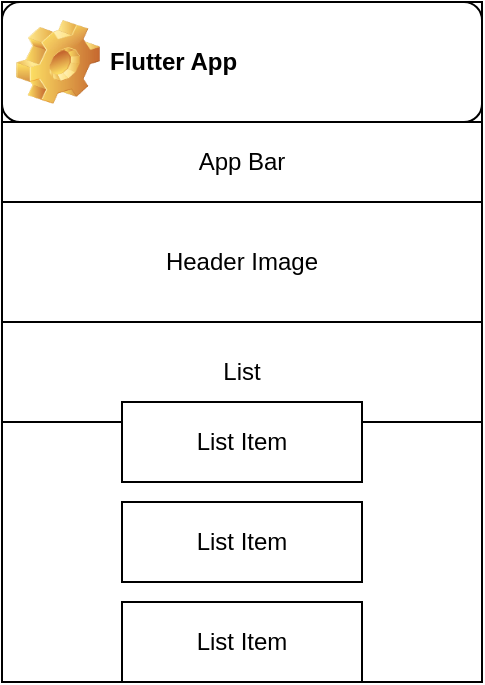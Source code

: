 <mxfile version="15.5.2" type="device"><diagram id="EcipYKlXEQm4yd_UHS8l" name="Page-1"><mxGraphModel dx="868" dy="520" grid="1" gridSize="10" guides="1" tooltips="1" connect="1" arrows="1" fold="1" page="1" pageScale="1" pageWidth="827" pageHeight="1169" math="0" shadow="0"><root><mxCell id="0"/><mxCell id="1" parent="0"/><mxCell id="OfvrIdo8wieDYl37tFCD-1" value="" style="rounded=0;whiteSpace=wrap;html=1;" vertex="1" parent="1"><mxGeometry x="250" y="50" width="240" height="340" as="geometry"/></mxCell><mxCell id="OfvrIdo8wieDYl37tFCD-2" value="Flutter App" style="label;whiteSpace=wrap;html=1;image=img/clipart/Gear_128x128.png" vertex="1" parent="1"><mxGeometry x="250" y="50" width="240" height="60" as="geometry"/></mxCell><mxCell id="OfvrIdo8wieDYl37tFCD-3" value="App Bar" style="rounded=0;whiteSpace=wrap;html=1;" vertex="1" parent="1"><mxGeometry x="250" y="110" width="240" height="40" as="geometry"/></mxCell><mxCell id="OfvrIdo8wieDYl37tFCD-4" value="Header Image" style="rounded=0;whiteSpace=wrap;html=1;" vertex="1" parent="1"><mxGeometry x="250" y="150" width="240" height="60" as="geometry"/></mxCell><mxCell id="OfvrIdo8wieDYl37tFCD-5" value="List" style="rounded=0;whiteSpace=wrap;html=1;" vertex="1" parent="1"><mxGeometry x="250" y="210" width="240" height="50" as="geometry"/></mxCell><mxCell id="OfvrIdo8wieDYl37tFCD-8" value="List Item" style="rounded=0;whiteSpace=wrap;html=1;" vertex="1" parent="1"><mxGeometry x="310" y="250" width="120" height="40" as="geometry"/></mxCell><mxCell id="OfvrIdo8wieDYl37tFCD-9" value="List Item" style="rounded=0;whiteSpace=wrap;html=1;" vertex="1" parent="1"><mxGeometry x="310" y="300" width="120" height="40" as="geometry"/></mxCell><mxCell id="OfvrIdo8wieDYl37tFCD-10" value="List Item" style="rounded=0;whiteSpace=wrap;html=1;" vertex="1" parent="1"><mxGeometry x="310" y="350" width="120" height="40" as="geometry"/></mxCell></root></mxGraphModel></diagram></mxfile>